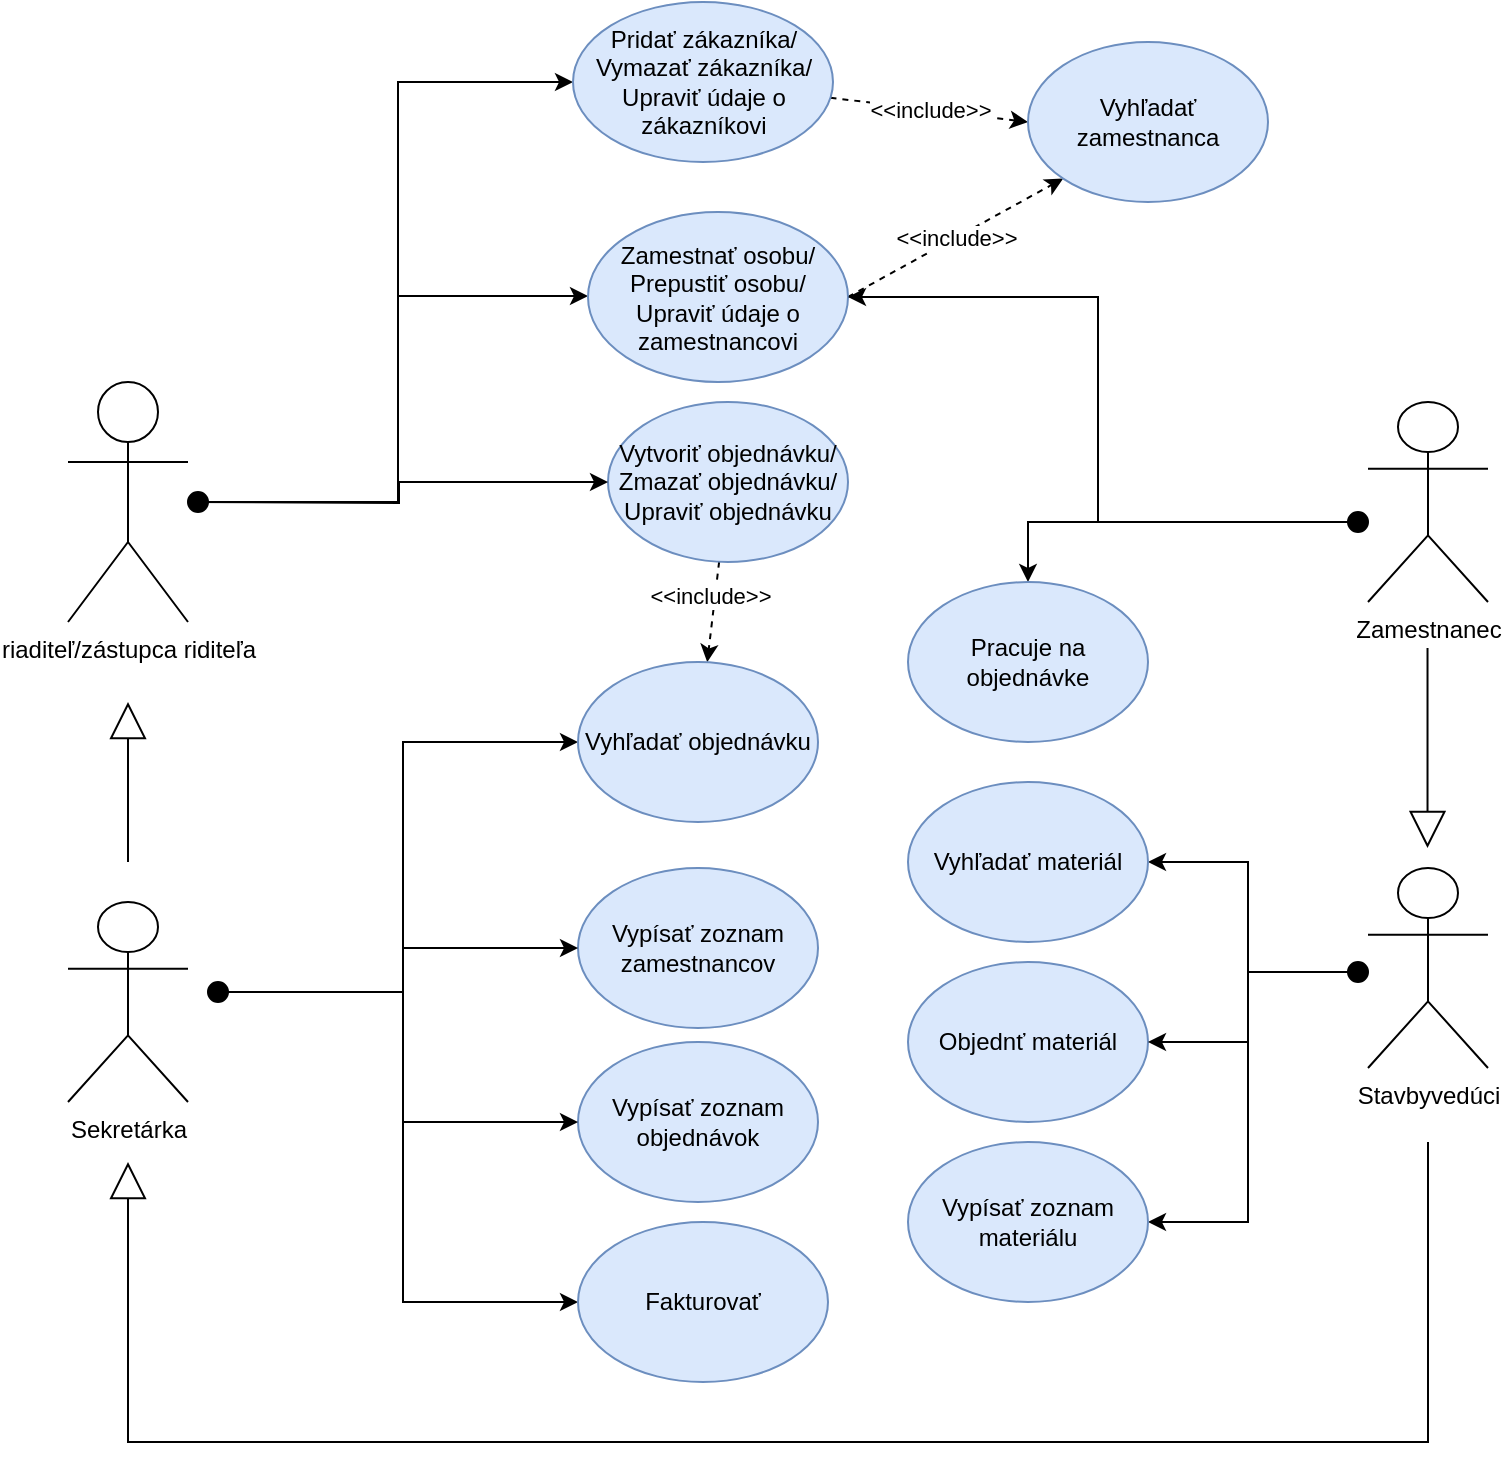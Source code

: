 <mxfile version="21.0.2" type="device"><diagram name="Page-1" id="ENrq4SPfgoVaWKd0rZ1u"><mxGraphModel dx="1320" dy="779" grid="1" gridSize="10" guides="1" tooltips="1" connect="1" arrows="1" fold="1" page="1" pageScale="1" pageWidth="1100" pageHeight="850" math="0" shadow="0"><root><mxCell id="0"/><mxCell id="1" parent="0"/><mxCell id="TJcwmho6pWzKVchzxaXK-40" value="&lt;span style=&quot;color: rgb(0, 0, 0); font-family: Helvetica; font-size: 11px; font-style: normal; font-variant-ligatures: normal; font-variant-caps: normal; font-weight: 400; letter-spacing: normal; orphans: 2; text-align: center; text-indent: 0px; text-transform: none; widows: 2; word-spacing: 0px; -webkit-text-stroke-width: 0px; background-color: rgb(255, 255, 255); text-decoration-thickness: initial; text-decoration-style: initial; text-decoration-color: initial; float: none; display: inline !important;&quot;&gt;&amp;lt;&amp;lt;include&amp;gt;&amp;gt;&lt;/span&gt;" style="rounded=0;orthogonalLoop=1;jettySize=auto;html=1;entryX=0;entryY=1;entryDx=0;entryDy=0;dashed=1;exitX=1;exitY=0.5;exitDx=0;exitDy=0;" edge="1" parent="1" source="TJcwmho6pWzKVchzxaXK-13" target="TJcwmho6pWzKVchzxaXK-38"><mxGeometry relative="1" as="geometry"/></mxCell><mxCell id="TJcwmho6pWzKVchzxaXK-68" value="&amp;lt;&amp;lt;include&amp;gt;&amp;gt;" style="rounded=0;orthogonalLoop=1;jettySize=auto;html=1;dashed=1;" edge="1" parent="1" source="TJcwmho6pWzKVchzxaXK-1" target="TJcwmho6pWzKVchzxaXK-66"><mxGeometry x="-0.302" y="-3" relative="1" as="geometry"><mxPoint as="offset"/></mxGeometry></mxCell><mxCell id="TJcwmho6pWzKVchzxaXK-1" value="Vytvoriť objednávku/&lt;br&gt;Zmazať objednávku/&lt;br&gt;Upraviť objednávku" style="ellipse;whiteSpace=wrap;html=1;fillColor=#dae8fc;strokeColor=#6c8ebf;" vertex="1" parent="1"><mxGeometry x="390" y="210" width="120" height="80" as="geometry"/></mxCell><mxCell id="TJcwmho6pWzKVchzxaXK-19" style="edgeStyle=orthogonalEdgeStyle;rounded=0;orthogonalLoop=1;jettySize=auto;html=1;entryX=0;entryY=0.5;entryDx=0;entryDy=0;" edge="1" parent="1" target="TJcwmho6pWzKVchzxaXK-1"><mxGeometry relative="1" as="geometry"><mxPoint x="180" y="260" as="sourcePoint"/></mxGeometry></mxCell><mxCell id="TJcwmho6pWzKVchzxaXK-20" style="edgeStyle=orthogonalEdgeStyle;rounded=0;orthogonalLoop=1;jettySize=auto;html=1;entryX=0;entryY=0.5;entryDx=0;entryDy=0;" edge="1" parent="1" target="TJcwmho6pWzKVchzxaXK-12"><mxGeometry relative="1" as="geometry"><mxPoint x="184" y="260" as="sourcePoint"/><mxPoint x="389" y="140" as="targetPoint"/><Array as="points"><mxPoint x="285" y="260"/><mxPoint x="285" y="50"/></Array></mxGeometry></mxCell><mxCell id="TJcwmho6pWzKVchzxaXK-21" style="edgeStyle=orthogonalEdgeStyle;rounded=0;orthogonalLoop=1;jettySize=auto;html=1;entryX=0;entryY=0.5;entryDx=0;entryDy=0;exitX=1;exitY=0.5;exitDx=0;exitDy=0;" edge="1" parent="1" source="TJcwmho6pWzKVchzxaXK-28" target="TJcwmho6pWzKVchzxaXK-13"><mxGeometry relative="1" as="geometry"><mxPoint x="175" y="260" as="sourcePoint"/><mxPoint x="375.0" y="232.5" as="targetPoint"/><Array as="points"><mxPoint x="285" y="260"/><mxPoint x="285" y="157"/><mxPoint x="380" y="157"/></Array></mxGeometry></mxCell><mxCell id="TJcwmho6pWzKVchzxaXK-51" style="edgeStyle=orthogonalEdgeStyle;rounded=0;orthogonalLoop=1;jettySize=auto;html=1;endArrow=block;endFill=0;endSize=16;" edge="1" parent="1"><mxGeometry relative="1" as="geometry"><mxPoint x="150" y="360" as="targetPoint"/><mxPoint x="150" y="440" as="sourcePoint"/></mxGeometry></mxCell><mxCell id="TJcwmho6pWzKVchzxaXK-8" value="riaditeľ/zástupca riditeľa" style="shape=umlActor;verticalLabelPosition=bottom;verticalAlign=top;html=1;outlineConnect=0;" vertex="1" parent="1"><mxGeometry x="120" y="200" width="60" height="120" as="geometry"/></mxCell><mxCell id="TJcwmho6pWzKVchzxaXK-73" style="edgeStyle=orthogonalEdgeStyle;rounded=0;orthogonalLoop=1;jettySize=auto;html=1;endArrow=block;endFill=0;endSize=16;" edge="1" parent="1"><mxGeometry relative="1" as="geometry"><mxPoint x="150" y="590" as="targetPoint"/><mxPoint x="800" y="580" as="sourcePoint"/><Array as="points"><mxPoint x="800" y="730"/><mxPoint x="150" y="730"/></Array></mxGeometry></mxCell><mxCell id="TJcwmho6pWzKVchzxaXK-10" value="Stavbyvedúci" style="shape=umlActor;verticalLabelPosition=bottom;verticalAlign=top;html=1;outlineConnect=0;" vertex="1" parent="1"><mxGeometry x="770" y="443" width="60" height="100" as="geometry"/></mxCell><mxCell id="TJcwmho6pWzKVchzxaXK-39" value="&amp;lt;&amp;lt;include&amp;gt;&amp;gt;" style="rounded=0;orthogonalLoop=1;jettySize=auto;html=1;entryX=0;entryY=0.5;entryDx=0;entryDy=0;dashed=1;" edge="1" parent="1" source="TJcwmho6pWzKVchzxaXK-12" target="TJcwmho6pWzKVchzxaXK-38"><mxGeometry relative="1" as="geometry"/></mxCell><mxCell id="TJcwmho6pWzKVchzxaXK-12" value="Pridať zákazníka/&lt;br&gt;Vymazať zákazníka/&lt;br&gt;Upraviť údaje o zákazníkovi" style="ellipse;whiteSpace=wrap;html=1;fillColor=#dae8fc;strokeColor=#6c8ebf;" vertex="1" parent="1"><mxGeometry x="372.5" y="10" width="130" height="80" as="geometry"/></mxCell><mxCell id="TJcwmho6pWzKVchzxaXK-13" value="Zamestnať osobu/&lt;br&gt;Prepustiť osobu/&lt;br&gt;Upraviť údaje o zamestnancovi" style="ellipse;whiteSpace=wrap;html=1;fillColor=#dae8fc;strokeColor=#6c8ebf;" vertex="1" parent="1"><mxGeometry x="380" y="115" width="130" height="85" as="geometry"/></mxCell><mxCell id="TJcwmho6pWzKVchzxaXK-23" value="Objednť materiál" style="ellipse;whiteSpace=wrap;html=1;fillColor=#dae8fc;strokeColor=#6c8ebf;" vertex="1" parent="1"><mxGeometry x="540" y="490" width="120" height="80" as="geometry"/></mxCell><mxCell id="TJcwmho6pWzKVchzxaXK-25" value="Vypísať zoznam zamestnancov" style="ellipse;whiteSpace=wrap;html=1;fillColor=#dae8fc;strokeColor=#6c8ebf;" vertex="1" parent="1"><mxGeometry x="375" y="443" width="120" height="80" as="geometry"/></mxCell><mxCell id="TJcwmho6pWzKVchzxaXK-26" value="Zamestnanec" style="shape=umlActor;verticalLabelPosition=bottom;verticalAlign=top;html=1;outlineConnect=0;" vertex="1" parent="1"><mxGeometry x="770" y="210" width="60" height="100" as="geometry"/></mxCell><mxCell id="TJcwmho6pWzKVchzxaXK-29" value="" style="edgeStyle=orthogonalEdgeStyle;rounded=0;orthogonalLoop=1;jettySize=auto;html=1;entryX=0;entryY=0.5;entryDx=0;entryDy=0;endArrow=none;" edge="1" parent="1" target="TJcwmho6pWzKVchzxaXK-28"><mxGeometry relative="1" as="geometry"><mxPoint x="180" y="260" as="sourcePoint"/><mxPoint x="390" y="340" as="targetPoint"/></mxGeometry></mxCell><mxCell id="TJcwmho6pWzKVchzxaXK-28" value="" style="ellipse;whiteSpace=wrap;html=1;aspect=fixed;strokeColor=#000000;fillColor=#000000;" vertex="1" parent="1"><mxGeometry x="180" y="255" width="10" height="10" as="geometry"/></mxCell><mxCell id="TJcwmho6pWzKVchzxaXK-33" style="edgeStyle=orthogonalEdgeStyle;rounded=0;orthogonalLoop=1;jettySize=auto;html=1;exitX=0;exitY=0.5;exitDx=0;exitDy=0;entryX=1;entryY=0.5;entryDx=0;entryDy=0;" edge="1" parent="1" source="TJcwmho6pWzKVchzxaXK-32" target="TJcwmho6pWzKVchzxaXK-13"><mxGeometry relative="1" as="geometry"/></mxCell><mxCell id="TJcwmho6pWzKVchzxaXK-62" style="edgeStyle=orthogonalEdgeStyle;rounded=0;orthogonalLoop=1;jettySize=auto;html=1;exitX=0;exitY=0.5;exitDx=0;exitDy=0;entryX=0.5;entryY=0;entryDx=0;entryDy=0;" edge="1" parent="1" source="TJcwmho6pWzKVchzxaXK-32" target="TJcwmho6pWzKVchzxaXK-61"><mxGeometry relative="1" as="geometry"/></mxCell><mxCell id="TJcwmho6pWzKVchzxaXK-32" value="" style="ellipse;whiteSpace=wrap;html=1;aspect=fixed;strokeColor=#000000;fillColor=#000000;" vertex="1" parent="1"><mxGeometry x="760" y="265" width="10" height="10" as="geometry"/></mxCell><mxCell id="TJcwmho6pWzKVchzxaXK-64" style="edgeStyle=orthogonalEdgeStyle;rounded=0;orthogonalLoop=1;jettySize=auto;html=1;exitX=0;exitY=0.5;exitDx=0;exitDy=0;entryX=1;entryY=0.5;entryDx=0;entryDy=0;" edge="1" parent="1" source="TJcwmho6pWzKVchzxaXK-36" target="TJcwmho6pWzKVchzxaXK-63"><mxGeometry relative="1" as="geometry"/></mxCell><mxCell id="TJcwmho6pWzKVchzxaXK-65" style="edgeStyle=orthogonalEdgeStyle;rounded=0;orthogonalLoop=1;jettySize=auto;html=1;exitX=0;exitY=0.5;exitDx=0;exitDy=0;entryX=1;entryY=0.5;entryDx=0;entryDy=0;" edge="1" parent="1" source="TJcwmho6pWzKVchzxaXK-36" target="TJcwmho6pWzKVchzxaXK-23"><mxGeometry relative="1" as="geometry"/></mxCell><mxCell id="TJcwmho6pWzKVchzxaXK-70" style="edgeStyle=orthogonalEdgeStyle;rounded=0;orthogonalLoop=1;jettySize=auto;html=1;exitX=0;exitY=0.5;exitDx=0;exitDy=0;entryX=1;entryY=0.5;entryDx=0;entryDy=0;" edge="1" parent="1" source="TJcwmho6pWzKVchzxaXK-36" target="TJcwmho6pWzKVchzxaXK-69"><mxGeometry relative="1" as="geometry"/></mxCell><mxCell id="TJcwmho6pWzKVchzxaXK-36" value="" style="ellipse;whiteSpace=wrap;html=1;aspect=fixed;strokeColor=#000000;fillColor=#000000;" vertex="1" parent="1"><mxGeometry x="760" y="490" width="10" height="10" as="geometry"/></mxCell><mxCell id="TJcwmho6pWzKVchzxaXK-38" value="Vyhľadať zamestnanca" style="ellipse;whiteSpace=wrap;html=1;fillColor=#dae8fc;strokeColor=#6c8ebf;" vertex="1" parent="1"><mxGeometry x="600" y="30" width="120" height="80" as="geometry"/></mxCell><mxCell id="TJcwmho6pWzKVchzxaXK-46" value="Vypísať zoznam objednávok" style="ellipse;whiteSpace=wrap;html=1;fillColor=#dae8fc;strokeColor=#6c8ebf;" vertex="1" parent="1"><mxGeometry x="375" y="530" width="120" height="80" as="geometry"/></mxCell><mxCell id="TJcwmho6pWzKVchzxaXK-48" value="Sekretárka" style="shape=umlActor;verticalLabelPosition=bottom;verticalAlign=top;html=1;outlineConnect=0;" vertex="1" parent="1"><mxGeometry x="120" y="460" width="60" height="100" as="geometry"/></mxCell><mxCell id="TJcwmho6pWzKVchzxaXK-54" style="edgeStyle=orthogonalEdgeStyle;rounded=0;orthogonalLoop=1;jettySize=auto;html=1;exitX=1;exitY=0.5;exitDx=0;exitDy=0;entryX=0;entryY=0.5;entryDx=0;entryDy=0;" edge="1" parent="1" source="TJcwmho6pWzKVchzxaXK-53" target="TJcwmho6pWzKVchzxaXK-25"><mxGeometry relative="1" as="geometry"/></mxCell><mxCell id="TJcwmho6pWzKVchzxaXK-55" style="edgeStyle=orthogonalEdgeStyle;rounded=0;orthogonalLoop=1;jettySize=auto;html=1;exitX=1;exitY=0.5;exitDx=0;exitDy=0;entryX=0;entryY=0.5;entryDx=0;entryDy=0;" edge="1" parent="1" source="TJcwmho6pWzKVchzxaXK-53" target="TJcwmho6pWzKVchzxaXK-46"><mxGeometry relative="1" as="geometry"/></mxCell><mxCell id="TJcwmho6pWzKVchzxaXK-57" style="edgeStyle=orthogonalEdgeStyle;rounded=0;orthogonalLoop=1;jettySize=auto;html=1;exitX=1;exitY=0.5;exitDx=0;exitDy=0;entryX=0;entryY=0.5;entryDx=0;entryDy=0;" edge="1" parent="1" source="TJcwmho6pWzKVchzxaXK-53" target="TJcwmho6pWzKVchzxaXK-56"><mxGeometry relative="1" as="geometry"/></mxCell><mxCell id="TJcwmho6pWzKVchzxaXK-67" style="edgeStyle=orthogonalEdgeStyle;rounded=0;orthogonalLoop=1;jettySize=auto;html=1;exitX=1;exitY=0.5;exitDx=0;exitDy=0;entryX=0;entryY=0.5;entryDx=0;entryDy=0;" edge="1" parent="1" source="TJcwmho6pWzKVchzxaXK-53" target="TJcwmho6pWzKVchzxaXK-66"><mxGeometry relative="1" as="geometry"/></mxCell><mxCell id="TJcwmho6pWzKVchzxaXK-53" value="" style="ellipse;whiteSpace=wrap;html=1;aspect=fixed;strokeColor=#000000;fillColor=#000000;" vertex="1" parent="1"><mxGeometry x="190" y="500" width="10" height="10" as="geometry"/></mxCell><mxCell id="TJcwmho6pWzKVchzxaXK-56" value="Fakturovať" style="ellipse;whiteSpace=wrap;html=1;fillColor=#dae8fc;strokeColor=#6c8ebf;" vertex="1" parent="1"><mxGeometry x="375" y="620" width="125" height="80" as="geometry"/></mxCell><mxCell id="TJcwmho6pWzKVchzxaXK-61" value="Pracuje na objednávke" style="ellipse;whiteSpace=wrap;html=1;fillColor=#dae8fc;strokeColor=#6c8ebf;" vertex="1" parent="1"><mxGeometry x="540" y="300" width="120" height="80" as="geometry"/></mxCell><mxCell id="TJcwmho6pWzKVchzxaXK-63" value="Vyhľadať materiál" style="ellipse;whiteSpace=wrap;html=1;fillColor=#dae8fc;strokeColor=#6c8ebf;" vertex="1" parent="1"><mxGeometry x="540" y="400" width="120" height="80" as="geometry"/></mxCell><mxCell id="TJcwmho6pWzKVchzxaXK-66" value="Vyhľadať objednávku" style="ellipse;whiteSpace=wrap;html=1;fillColor=#dae8fc;strokeColor=#6c8ebf;" vertex="1" parent="1"><mxGeometry x="375" y="340" width="120" height="80" as="geometry"/></mxCell><mxCell id="TJcwmho6pWzKVchzxaXK-69" value="Vypísať zoznam materiálu" style="ellipse;whiteSpace=wrap;html=1;fillColor=#dae8fc;strokeColor=#6c8ebf;" vertex="1" parent="1"><mxGeometry x="540" y="580" width="120" height="80" as="geometry"/></mxCell><mxCell id="TJcwmho6pWzKVchzxaXK-71" style="edgeStyle=orthogonalEdgeStyle;rounded=0;orthogonalLoop=1;jettySize=auto;html=1;endArrow=block;endFill=0;endSize=16;" edge="1" parent="1"><mxGeometry relative="1" as="geometry"><mxPoint x="799.76" y="433" as="targetPoint"/><mxPoint x="799.76" y="333" as="sourcePoint"/></mxGeometry></mxCell></root></mxGraphModel></diagram></mxfile>
